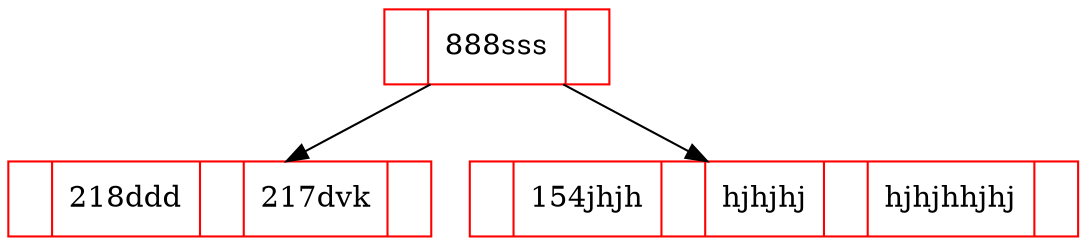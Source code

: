 digraph G {
  
node[shape=record,color="red"]; 

		//Arbol B 

R82217dvk[label="|218ddd||217dvk|"];
R82hjhjhhjhj[label="|154jhjh||hjhjhj||hjhjhhjhj|"];
R81888sss[label="|888sss|"];
R81888sss->R82217dvk;
R81888sss->R82hjhjhhjhj;



}
